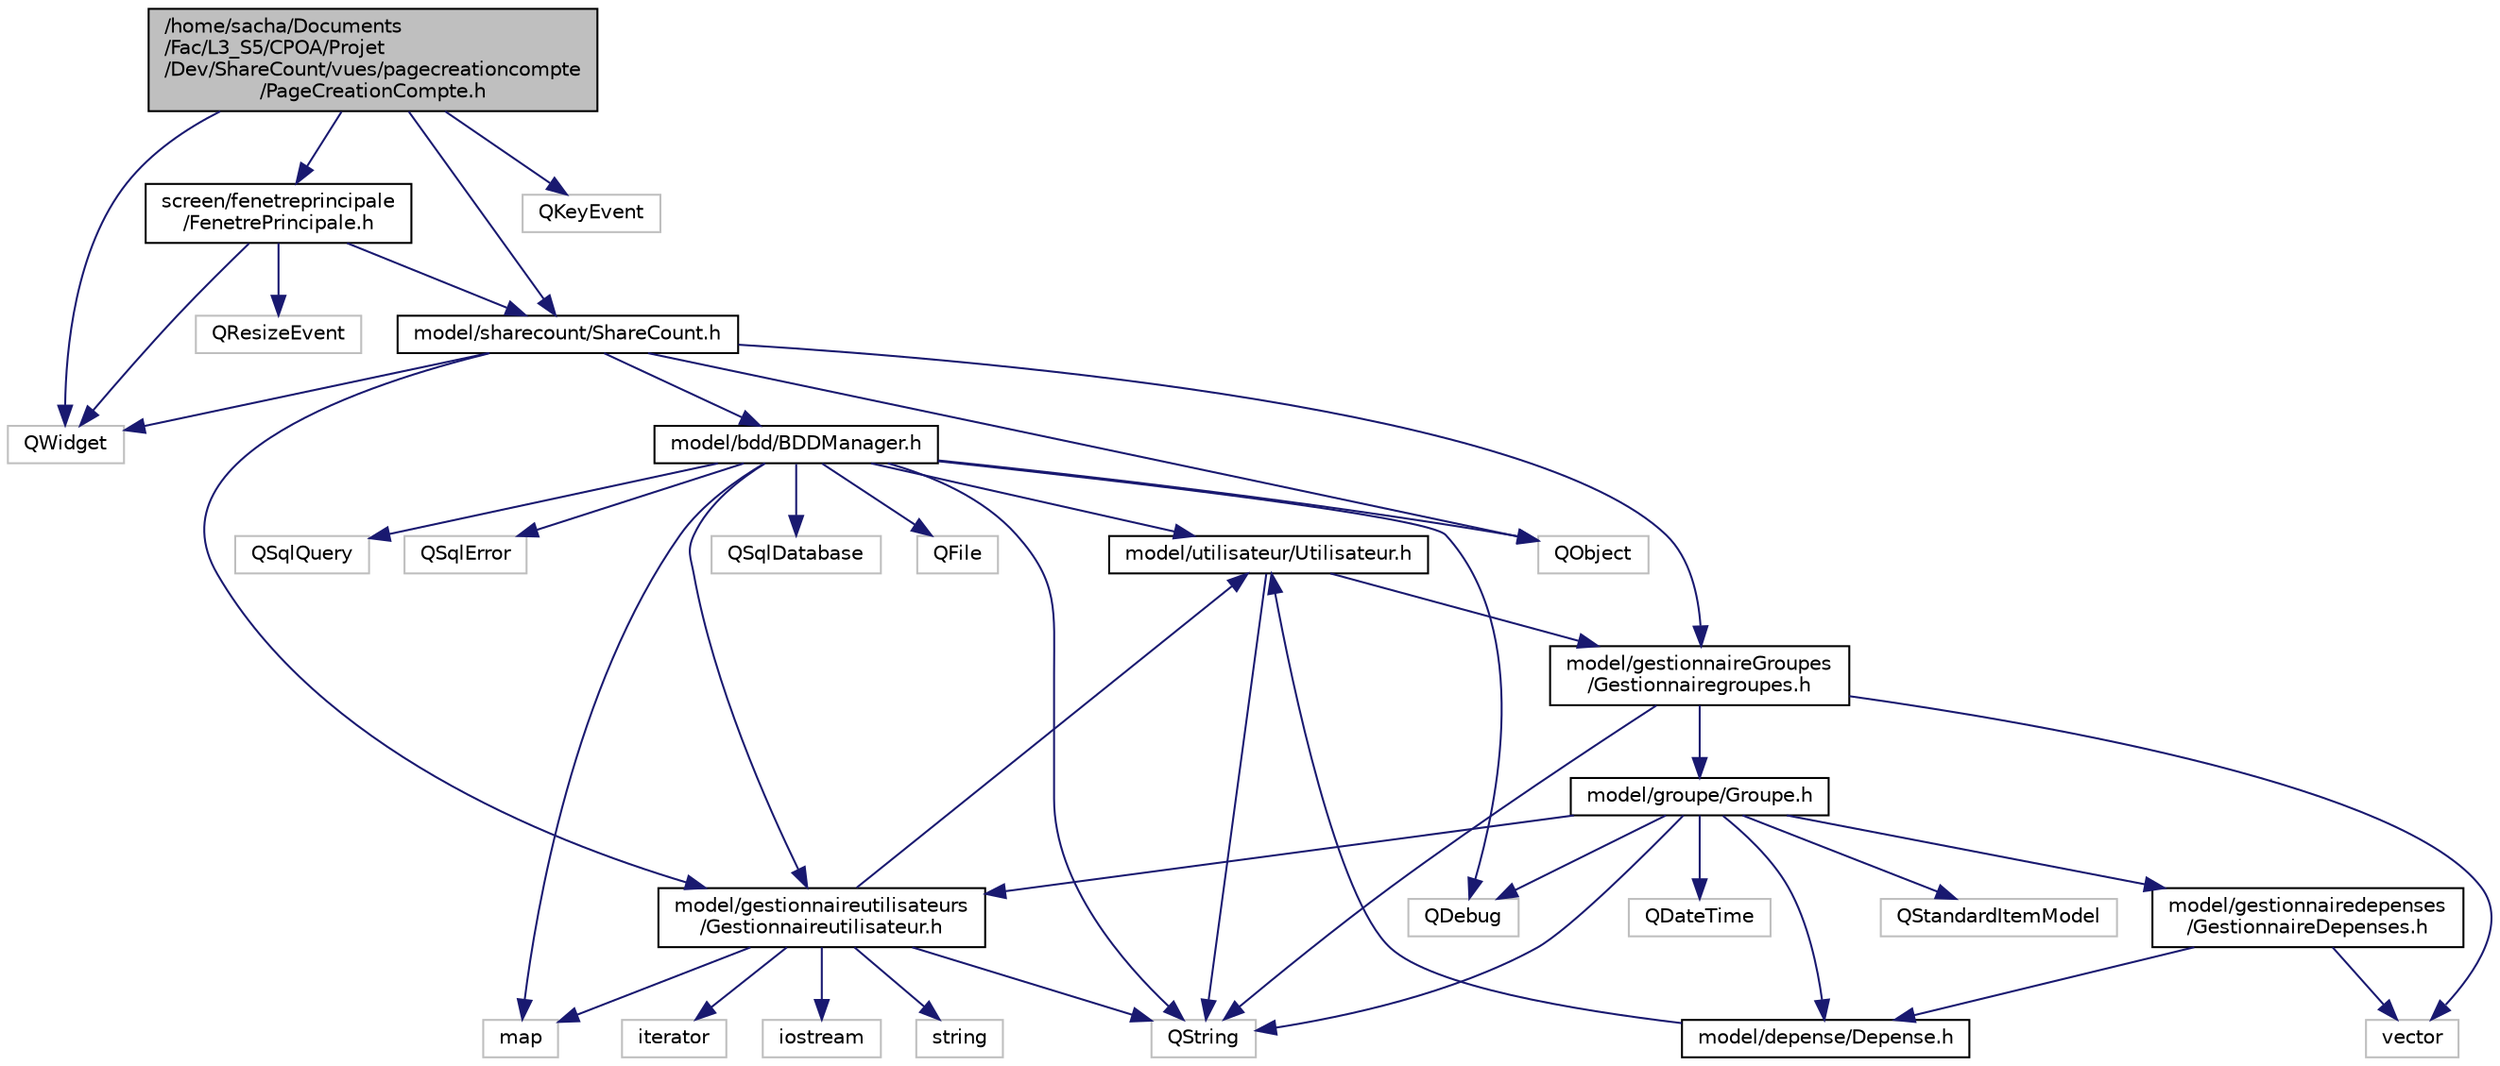 digraph "/home/sacha/Documents/Fac/L3_S5/CPOA/Projet/Dev/ShareCount/vues/pagecreationcompte/PageCreationCompte.h"
{
 // LATEX_PDF_SIZE
  edge [fontname="Helvetica",fontsize="10",labelfontname="Helvetica",labelfontsize="10"];
  node [fontname="Helvetica",fontsize="10",shape=record];
  Node1 [label="/home/sacha/Documents\l/Fac/L3_S5/CPOA/Projet\l/Dev/ShareCount/vues/pagecreationcompte\l/PageCreationCompte.h",height=0.2,width=0.4,color="black", fillcolor="grey75", style="filled", fontcolor="black",tooltip=" "];
  Node1 -> Node2 [color="midnightblue",fontsize="10",style="solid"];
  Node2 [label="QWidget",height=0.2,width=0.4,color="grey75", fillcolor="white", style="filled",tooltip=" "];
  Node1 -> Node3 [color="midnightblue",fontsize="10",style="solid"];
  Node3 [label="screen/fenetreprincipale\l/FenetrePrincipale.h",height=0.2,width=0.4,color="black", fillcolor="white", style="filled",URL="$_fenetre_principale_8h.html",tooltip=" "];
  Node3 -> Node2 [color="midnightblue",fontsize="10",style="solid"];
  Node3 -> Node4 [color="midnightblue",fontsize="10",style="solid"];
  Node4 [label="QResizeEvent",height=0.2,width=0.4,color="grey75", fillcolor="white", style="filled",tooltip=" "];
  Node3 -> Node5 [color="midnightblue",fontsize="10",style="solid"];
  Node5 [label="model/sharecount/ShareCount.h",height=0.2,width=0.4,color="black", fillcolor="white", style="filled",URL="$_share_count_8h.html",tooltip=" "];
  Node5 -> Node6 [color="midnightblue",fontsize="10",style="solid"];
  Node6 [label="QObject",height=0.2,width=0.4,color="grey75", fillcolor="white", style="filled",tooltip=" "];
  Node5 -> Node2 [color="midnightblue",fontsize="10",style="solid"];
  Node5 -> Node7 [color="midnightblue",fontsize="10",style="solid"];
  Node7 [label="model/bdd/BDDManager.h",height=0.2,width=0.4,color="black", fillcolor="white", style="filled",URL="$_b_d_d_manager_8h.html",tooltip=" "];
  Node7 -> Node6 [color="midnightblue",fontsize="10",style="solid"];
  Node7 -> Node8 [color="midnightblue",fontsize="10",style="solid"];
  Node8 [label="QSqlDatabase",height=0.2,width=0.4,color="grey75", fillcolor="white", style="filled",tooltip=" "];
  Node7 -> Node9 [color="midnightblue",fontsize="10",style="solid"];
  Node9 [label="QFile",height=0.2,width=0.4,color="grey75", fillcolor="white", style="filled",tooltip=" "];
  Node7 -> Node10 [color="midnightblue",fontsize="10",style="solid"];
  Node10 [label="QSqlQuery",height=0.2,width=0.4,color="grey75", fillcolor="white", style="filled",tooltip=" "];
  Node7 -> Node11 [color="midnightblue",fontsize="10",style="solid"];
  Node11 [label="QDebug",height=0.2,width=0.4,color="grey75", fillcolor="white", style="filled",tooltip=" "];
  Node7 -> Node12 [color="midnightblue",fontsize="10",style="solid"];
  Node12 [label="QString",height=0.2,width=0.4,color="grey75", fillcolor="white", style="filled",tooltip=" "];
  Node7 -> Node13 [color="midnightblue",fontsize="10",style="solid"];
  Node13 [label="QSqlError",height=0.2,width=0.4,color="grey75", fillcolor="white", style="filled",tooltip=" "];
  Node7 -> Node14 [color="midnightblue",fontsize="10",style="solid"];
  Node14 [label="map",height=0.2,width=0.4,color="grey75", fillcolor="white", style="filled",tooltip=" "];
  Node7 -> Node15 [color="midnightblue",fontsize="10",style="solid"];
  Node15 [label="model/utilisateur/Utilisateur.h",height=0.2,width=0.4,color="black", fillcolor="white", style="filled",URL="$_utilisateur_8h.html",tooltip=" "];
  Node15 -> Node12 [color="midnightblue",fontsize="10",style="solid"];
  Node15 -> Node16 [color="midnightblue",fontsize="10",style="solid"];
  Node16 [label="model/gestionnaireGroupes\l/Gestionnairegroupes.h",height=0.2,width=0.4,color="black", fillcolor="white", style="filled",URL="$_gestionnairegroupes_8h.html",tooltip=" "];
  Node16 -> Node12 [color="midnightblue",fontsize="10",style="solid"];
  Node16 -> Node17 [color="midnightblue",fontsize="10",style="solid"];
  Node17 [label="vector",height=0.2,width=0.4,color="grey75", fillcolor="white", style="filled",tooltip=" "];
  Node16 -> Node18 [color="midnightblue",fontsize="10",style="solid"];
  Node18 [label="model/groupe/Groupe.h",height=0.2,width=0.4,color="black", fillcolor="white", style="filled",URL="$_groupe_8h.html",tooltip=" "];
  Node18 -> Node19 [color="midnightblue",fontsize="10",style="solid"];
  Node19 [label="QDateTime",height=0.2,width=0.4,color="grey75", fillcolor="white", style="filled",tooltip=" "];
  Node18 -> Node12 [color="midnightblue",fontsize="10",style="solid"];
  Node18 -> Node20 [color="midnightblue",fontsize="10",style="solid"];
  Node20 [label="model/gestionnaireutilisateurs\l/Gestionnaireutilisateur.h",height=0.2,width=0.4,color="black", fillcolor="white", style="filled",URL="$_gestionnaireutilisateur_8h.html",tooltip=" "];
  Node20 -> Node14 [color="midnightblue",fontsize="10",style="solid"];
  Node20 -> Node21 [color="midnightblue",fontsize="10",style="solid"];
  Node21 [label="iterator",height=0.2,width=0.4,color="grey75", fillcolor="white", style="filled",tooltip=" "];
  Node20 -> Node22 [color="midnightblue",fontsize="10",style="solid"];
  Node22 [label="iostream",height=0.2,width=0.4,color="grey75", fillcolor="white", style="filled",tooltip=" "];
  Node20 -> Node23 [color="midnightblue",fontsize="10",style="solid"];
  Node23 [label="string",height=0.2,width=0.4,color="grey75", fillcolor="white", style="filled",tooltip=" "];
  Node20 -> Node12 [color="midnightblue",fontsize="10",style="solid"];
  Node20 -> Node15 [color="midnightblue",fontsize="10",style="solid"];
  Node18 -> Node24 [color="midnightblue",fontsize="10",style="solid"];
  Node24 [label="model/depense/Depense.h",height=0.2,width=0.4,color="black", fillcolor="white", style="filled",URL="$_depense_8h.html",tooltip=" "];
  Node24 -> Node15 [color="midnightblue",fontsize="10",style="solid"];
  Node18 -> Node25 [color="midnightblue",fontsize="10",style="solid"];
  Node25 [label="model/gestionnairedepenses\l/GestionnaireDepenses.h",height=0.2,width=0.4,color="black", fillcolor="white", style="filled",URL="$_gestionnaire_depenses_8h.html",tooltip=" "];
  Node25 -> Node17 [color="midnightblue",fontsize="10",style="solid"];
  Node25 -> Node24 [color="midnightblue",fontsize="10",style="solid"];
  Node18 -> Node11 [color="midnightblue",fontsize="10",style="solid"];
  Node18 -> Node26 [color="midnightblue",fontsize="10",style="solid"];
  Node26 [label="QStandardItemModel",height=0.2,width=0.4,color="grey75", fillcolor="white", style="filled",tooltip=" "];
  Node7 -> Node20 [color="midnightblue",fontsize="10",style="solid"];
  Node5 -> Node20 [color="midnightblue",fontsize="10",style="solid"];
  Node5 -> Node16 [color="midnightblue",fontsize="10",style="solid"];
  Node1 -> Node5 [color="midnightblue",fontsize="10",style="solid"];
  Node1 -> Node27 [color="midnightblue",fontsize="10",style="solid"];
  Node27 [label="QKeyEvent",height=0.2,width=0.4,color="grey75", fillcolor="white", style="filled",tooltip=" "];
}
